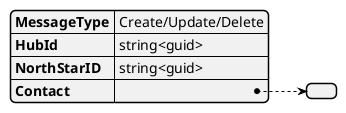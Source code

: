 @startjson Contact Request
{
    "MessageType" : "Create/Update/Delete",
    "HubId": "string<guid>",
    "NorthStarID" : "string<guid>",
    "Contact": {
        
    }    
}
@endjson